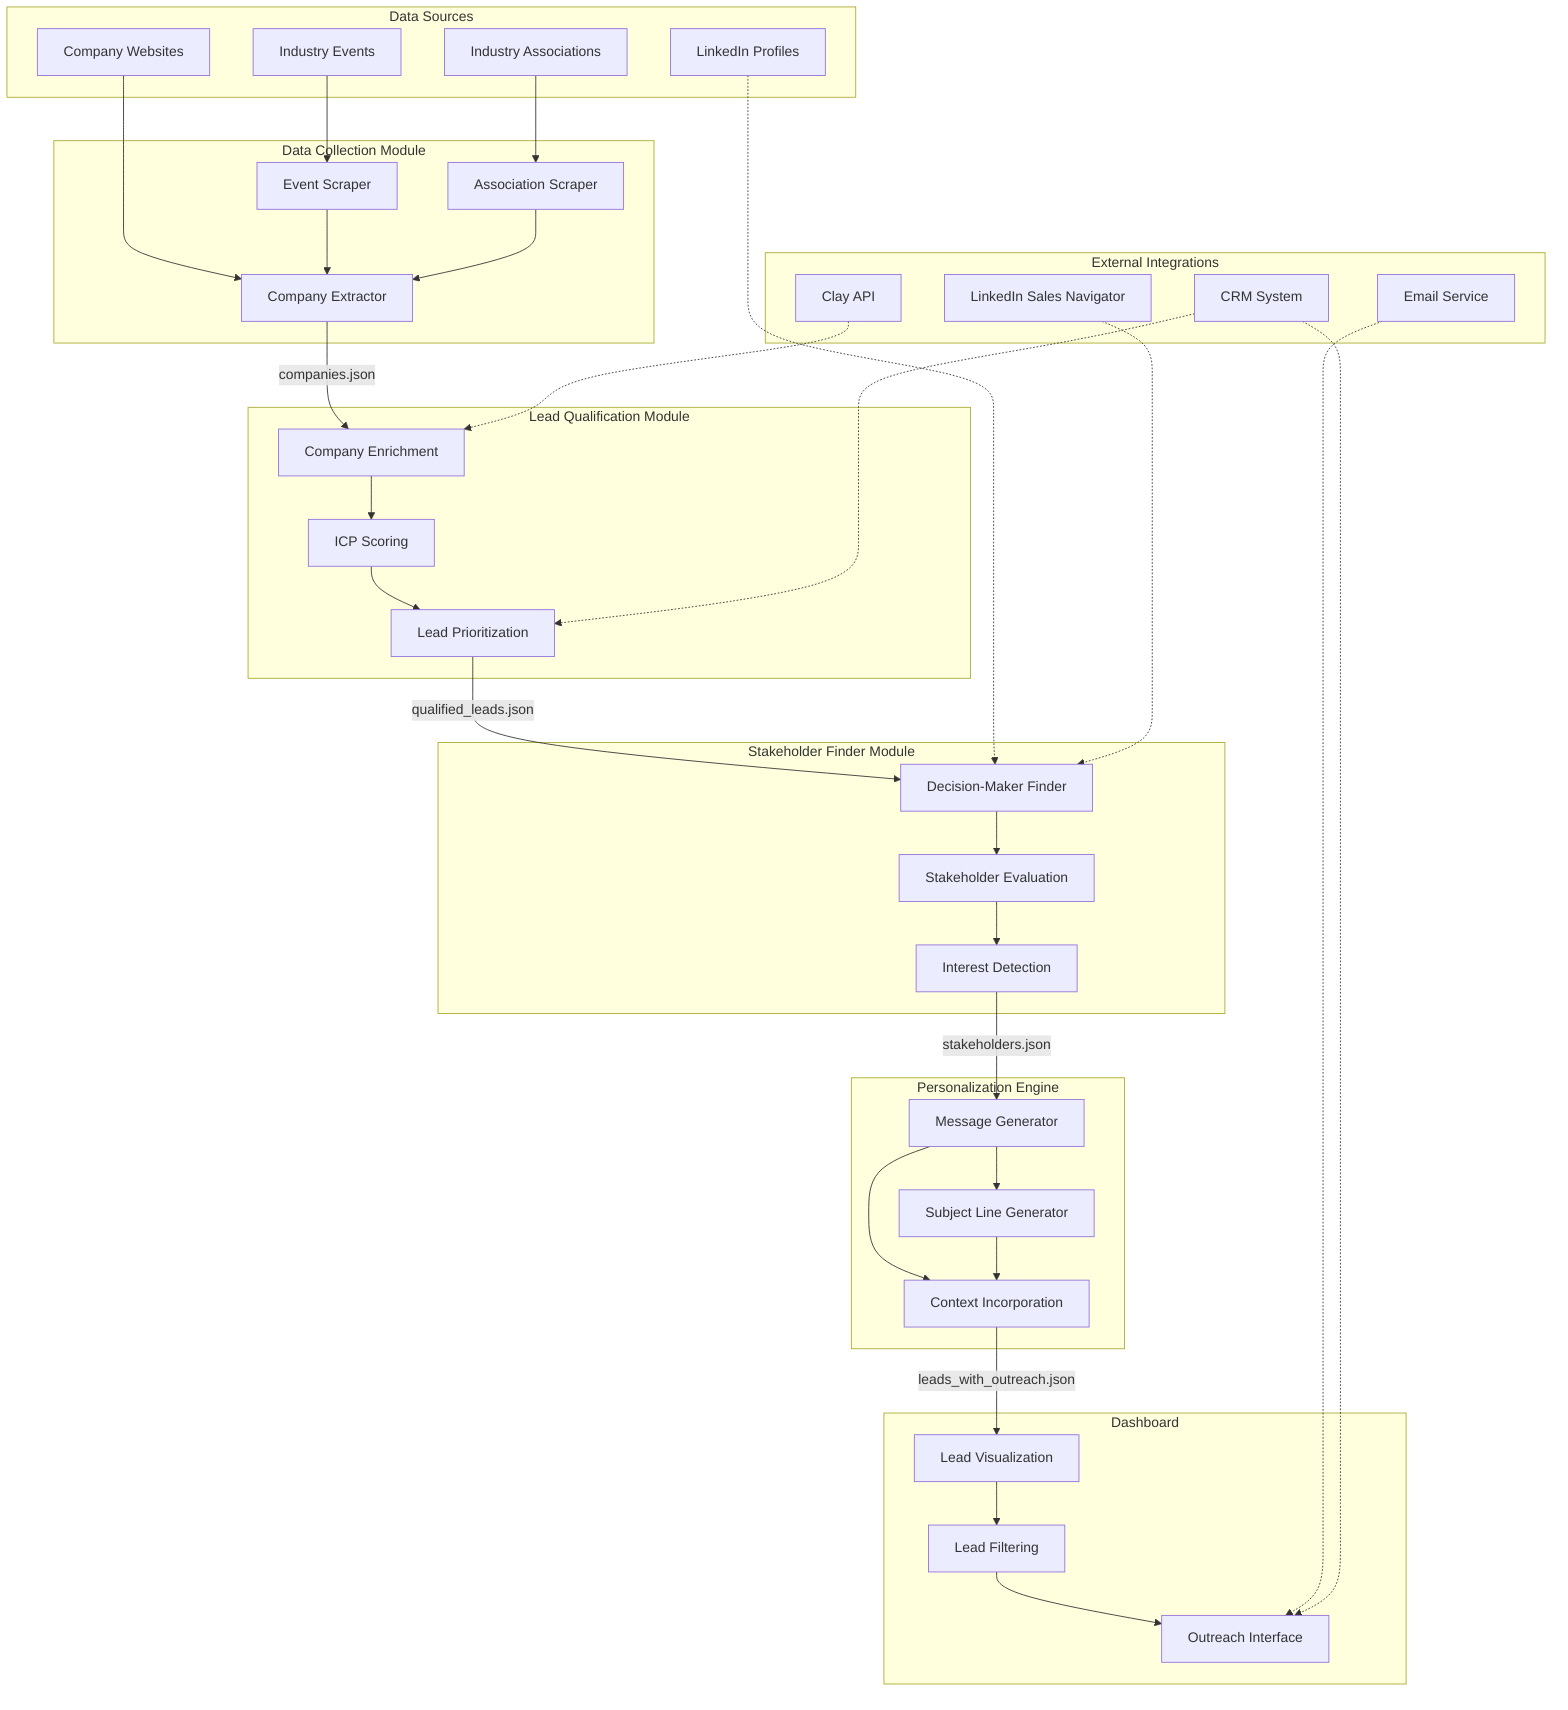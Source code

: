 flowchart TD
    subgraph "Data Sources"
        EventData[Industry Events]
        AssocData[Industry Associations]
        WebData[Company Websites]
        LinkedInData[LinkedIn Profiles]
    end

    subgraph "Data Collection Module"
        EventScraper[Event Scraper]
        AssocScraper[Association Scraper]
        CompanyExtract[Company Extractor]
    end

    subgraph "Lead Qualification Module"
        Enrichment[Company Enrichment]
        ICPScoring[ICP Scoring]
        LeadPrioritize[Lead Prioritization]
    end

    subgraph "Stakeholder Finder Module"
        DMFinder[Decision-Maker Finder]
        DMScore[Stakeholder Evaluation]
        InterestDetect[Interest Detection]
    end

    subgraph "Personalization Engine"
        MessageGen[Message Generator]
        SubjectGen[Subject Line Generator]
        ContextIncorp[Context Incorporation]
    end

    subgraph "Dashboard"
        LeadViz[Lead Visualization]
        LeadFilter[Lead Filtering]
        OutreachUI[Outreach Interface]
    end

    subgraph "External Integrations"
        LinkedInNav[LinkedIn Sales Navigator]
        ClayAPI[Clay API]
        EmailService[Email Service]
        CRMAPI[CRM System]
    end

    EventData --> EventScraper
    AssocData --> AssocScraper
    WebData --> CompanyExtract
    
    EventScraper --> CompanyExtract
    AssocScraper --> CompanyExtract
    
    CompanyExtract --> |companies.json| Enrichment
    
    Enrichment --> ICPScoring
    ICPScoring --> LeadPrioritize
    
    LeadPrioritize --> |qualified_leads.json| DMFinder
    
    DMFinder --> DMScore
    DMScore --> InterestDetect
    
    LinkedInData -.-> DMFinder
    
    InterestDetect --> |stakeholders.json| MessageGen
    
    MessageGen --> SubjectGen
    MessageGen --> ContextIncorp
    SubjectGen --> ContextIncorp
    
    ContextIncorp --> |leads_with_outreach.json| LeadViz
    
    LeadViz --> LeadFilter
    LeadFilter --> OutreachUI
    
    LinkedInNav -.-> DMFinder
    ClayAPI -.-> Enrichment
    EmailService -.-> OutreachUI
    CRMAPI -.-> LeadPrioritize
    CRMAPI -.-> OutreachUI